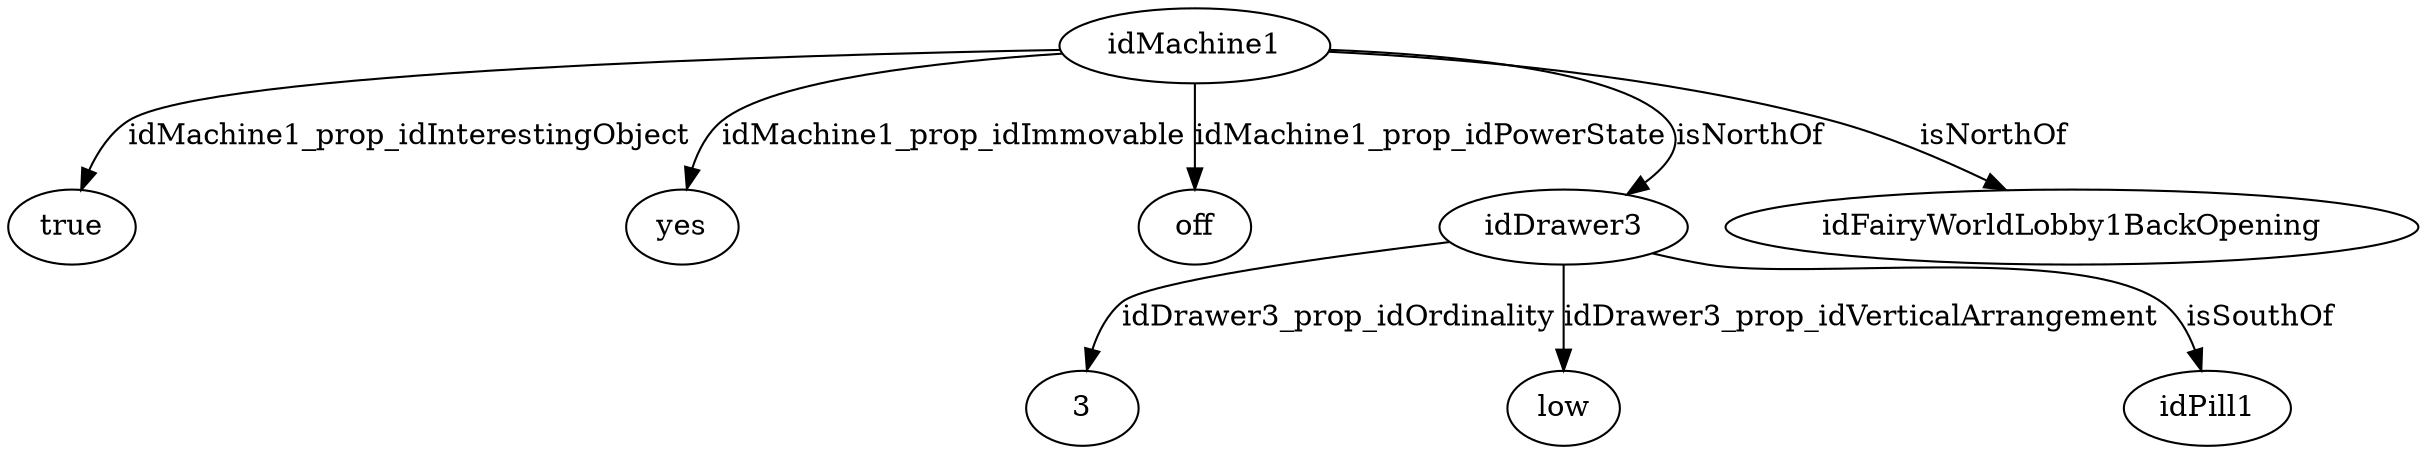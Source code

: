 strict digraph  {
idMachine1 [node_type=entity_node, root=root];
true;
yes;
off;
idDrawer3;
3;
low;
idFairyWorldLobby1BackOpening;
idPill1;
idMachine1 -> true  [edge_type=property, label=idMachine1_prop_idInterestingObject];
idMachine1 -> yes  [edge_type=property, label=idMachine1_prop_idImmovable];
idMachine1 -> off  [edge_type=property, label=idMachine1_prop_idPowerState];
idMachine1 -> idDrawer3  [edge_type=relationship, label=isNorthOf];
idMachine1 -> idFairyWorldLobby1BackOpening  [edge_type=relationship, label=isNorthOf];
idDrawer3 -> 3  [edge_type=property, label=idDrawer3_prop_idOrdinality];
idDrawer3 -> low  [edge_type=property, label=idDrawer3_prop_idVerticalArrangement];
idDrawer3 -> idPill1  [edge_type=relationship, label=isSouthOf];
}
